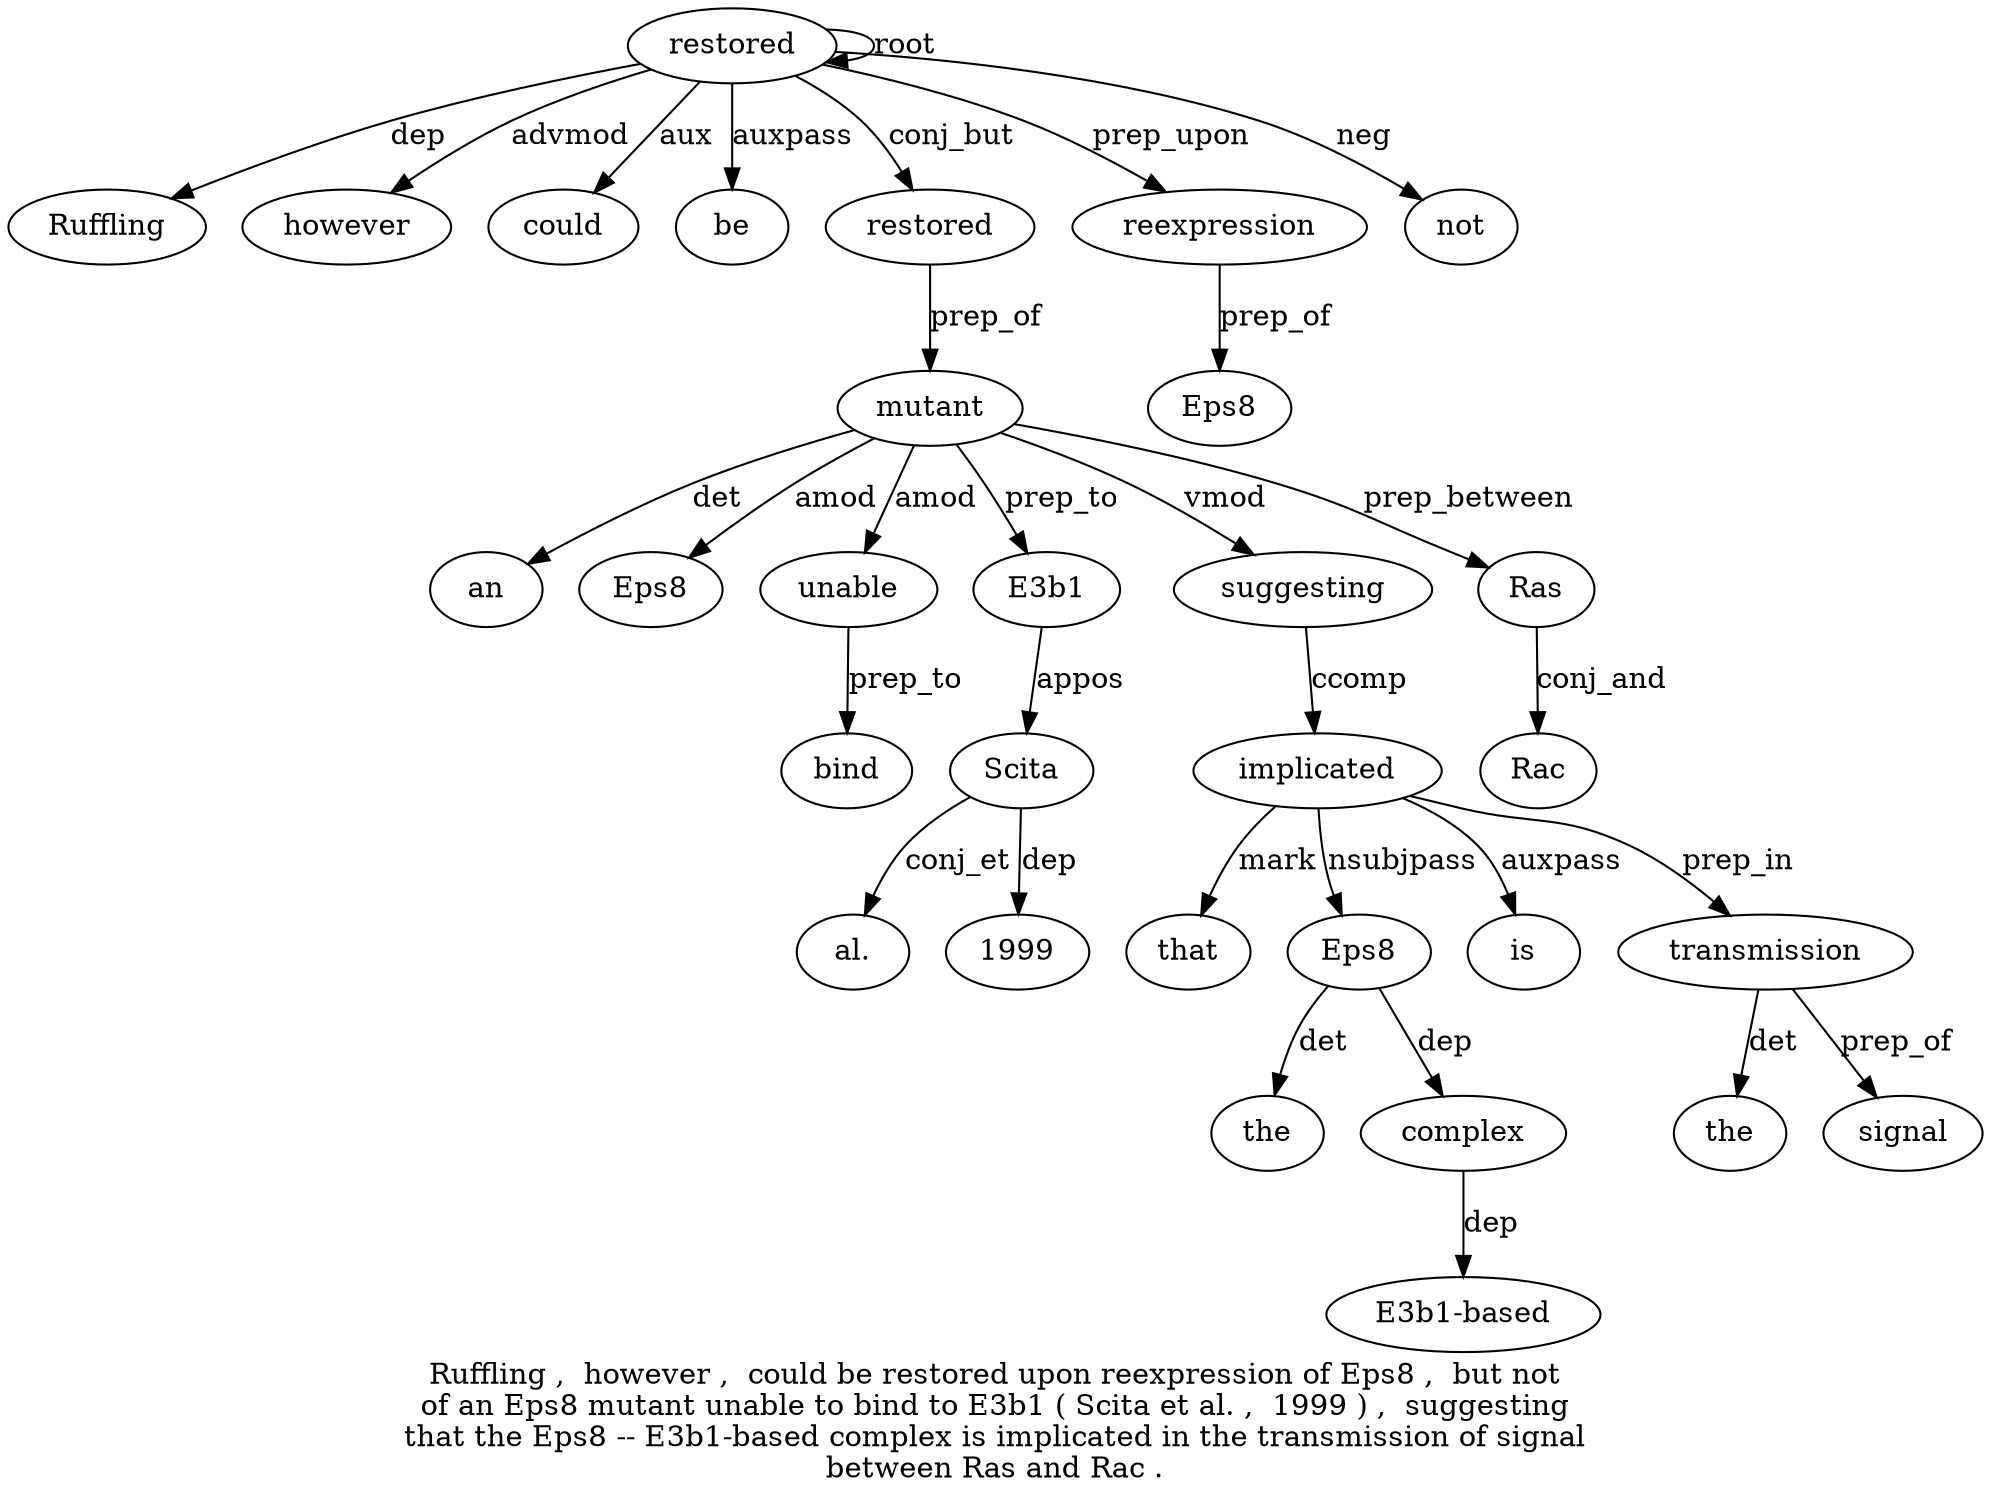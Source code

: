 digraph "Ruffling ,  however ,  could be restored upon reexpression of Eps8 ,  but not of an Eps8 mutant unable to bind to E3b1 ( Scita et al. ,  1999 ) ,  suggesting that the Eps8 -- E3b1-based complex is implicated in the transmission of signal between Ras and Rac ." {
label="Ruffling ,  however ,  could be restored upon reexpression of Eps8 ,  but not
of an Eps8 mutant unable to bind to E3b1 ( Scita et al. ,  1999 ) ,  suggesting
that the Eps8 -- E3b1-based complex is implicated in the transmission of signal
between Ras and Rac .";
restored7 [style=filled, fillcolor=white, label=restored];
Ruffling1 [style=filled, fillcolor=white, label=Ruffling];
restored7 -> Ruffling1  [label=dep];
however3 [style=filled, fillcolor=white, label=however];
restored7 -> however3  [label=advmod];
could5 [style=filled, fillcolor=white, label=could];
restored7 -> could5  [label=aux];
be6 [style=filled, fillcolor=white, label=be];
restored7 -> be6  [label=auxpass];
restored7 -> restored7  [label=root];
"restored7'" [style=filled, fillcolor=white, label=restored];
restored7 -> "restored7'"  [label=conj_but];
reexpression9 [style=filled, fillcolor=white, label=reexpression];
restored7 -> reexpression9  [label=prep_upon];
Eps811 [style=filled, fillcolor=white, label=Eps8];
reexpression9 -> Eps811  [label=prep_of];
not14 [style=filled, fillcolor=white, label=not];
restored7 -> not14  [label=neg];
mutant18 [style=filled, fillcolor=white, label=mutant];
an16 [style=filled, fillcolor=white, label=an];
mutant18 -> an16  [label=det];
Eps817 [style=filled, fillcolor=white, label=Eps8];
mutant18 -> Eps817  [label=amod];
"restored7'" -> mutant18  [label=prep_of];
unable19 [style=filled, fillcolor=white, label=unable];
mutant18 -> unable19  [label=amod];
bind21 [style=filled, fillcolor=white, label=bind];
unable19 -> bind21  [label=prep_to];
E3b12 [style=filled, fillcolor=white, label=E3b1];
mutant18 -> E3b12  [label=prep_to];
Scita25 [style=filled, fillcolor=white, label=Scita];
E3b12 -> Scita25  [label=appos];
"al.27" [style=filled, fillcolor=white, label="al."];
Scita25 -> "al.27"  [label=conj_et];
19992 [style=filled, fillcolor=white, label=1999];
Scita25 -> 19992  [label=dep];
suggesting32 [style=filled, fillcolor=white, label=suggesting];
mutant18 -> suggesting32  [label=vmod];
implicated40 [style=filled, fillcolor=white, label=implicated];
that33 [style=filled, fillcolor=white, label=that];
implicated40 -> that33  [label=mark];
Eps835 [style=filled, fillcolor=white, label=Eps8];
the34 [style=filled, fillcolor=white, label=the];
Eps835 -> the34  [label=det];
implicated40 -> Eps835  [label=nsubjpass];
complex38 [style=filled, fillcolor=white, label=complex];
"E3b1-based7" [style=filled, fillcolor=white, label="E3b1-based"];
complex38 -> "E3b1-based7"  [label=dep];
Eps835 -> complex38  [label=dep];
is39 [style=filled, fillcolor=white, label=is];
implicated40 -> is39  [label=auxpass];
suggesting32 -> implicated40  [label=ccomp];
transmission43 [style=filled, fillcolor=white, label=transmission];
the42 [style=filled, fillcolor=white, label=the];
transmission43 -> the42  [label=det];
implicated40 -> transmission43  [label=prep_in];
signal45 [style=filled, fillcolor=white, label=signal];
transmission43 -> signal45  [label=prep_of];
Ras47 [style=filled, fillcolor=white, label=Ras];
mutant18 -> Ras47  [label=prep_between];
Rac49 [style=filled, fillcolor=white, label=Rac];
Ras47 -> Rac49  [label=conj_and];
}
